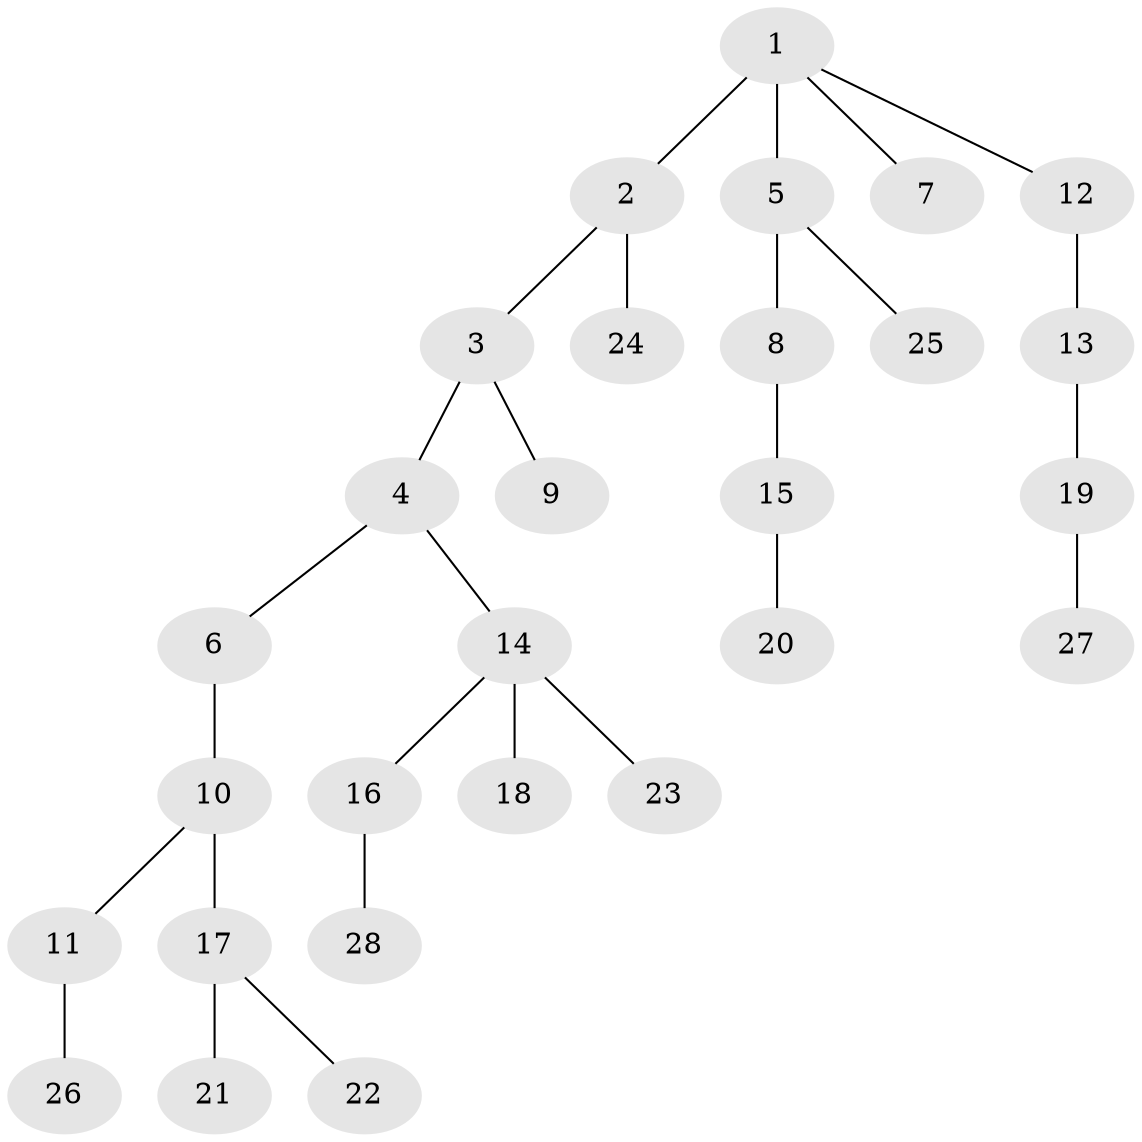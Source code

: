 // original degree distribution, {7: 0.017857142857142856, 4: 0.08928571428571429, 1: 0.5535714285714286, 2: 0.23214285714285715, 5: 0.017857142857142856, 3: 0.07142857142857142, 9: 0.017857142857142856}
// Generated by graph-tools (version 1.1) at 2025/51/03/04/25 22:51:47]
// undirected, 28 vertices, 27 edges
graph export_dot {
  node [color=gray90,style=filled];
  1;
  2;
  3;
  4;
  5;
  6;
  7;
  8;
  9;
  10;
  11;
  12;
  13;
  14;
  15;
  16;
  17;
  18;
  19;
  20;
  21;
  22;
  23;
  24;
  25;
  26;
  27;
  28;
  1 -- 2 [weight=1.0];
  1 -- 5 [weight=3.0];
  1 -- 7 [weight=1.0];
  1 -- 12 [weight=1.0];
  2 -- 3 [weight=1.0];
  2 -- 24 [weight=1.0];
  3 -- 4 [weight=1.0];
  3 -- 9 [weight=1.0];
  4 -- 6 [weight=1.0];
  4 -- 14 [weight=1.0];
  5 -- 8 [weight=1.0];
  5 -- 25 [weight=1.0];
  6 -- 10 [weight=2.0];
  8 -- 15 [weight=2.0];
  10 -- 11 [weight=1.0];
  10 -- 17 [weight=1.0];
  11 -- 26 [weight=1.0];
  12 -- 13 [weight=1.0];
  13 -- 19 [weight=1.0];
  14 -- 16 [weight=1.0];
  14 -- 18 [weight=5.0];
  14 -- 23 [weight=1.0];
  15 -- 20 [weight=1.0];
  16 -- 28 [weight=1.0];
  17 -- 21 [weight=1.0];
  17 -- 22 [weight=1.0];
  19 -- 27 [weight=1.0];
}
